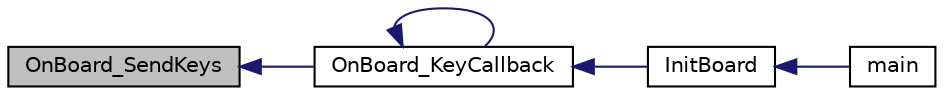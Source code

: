 digraph "OnBoard_SendKeys"
{
  edge [fontname="Helvetica",fontsize="10",labelfontname="Helvetica",labelfontsize="10"];
  node [fontname="Helvetica",fontsize="10",shape=record];
  rankdir="LR";
  Node1 [label="OnBoard_SendKeys",height=0.2,width=0.4,color="black", fillcolor="grey75", style="filled" fontcolor="black"];
  Node1 -> Node2 [dir="back",color="midnightblue",fontsize="10",style="solid",fontname="Helvetica"];
  Node2 [label="OnBoard_KeyCallback",height=0.2,width=0.4,color="black", fillcolor="white", style="filled",URL="$_on_board_8h.html#a474b4acdd981cbba54bbef30e40763a9"];
  Node2 -> Node3 [dir="back",color="midnightblue",fontsize="10",style="solid",fontname="Helvetica"];
  Node3 [label="InitBoard",height=0.2,width=0.4,color="black", fillcolor="white", style="filled",URL="$_on_board_8h.html#a254d58370d6c9488ac3e497115c1c7e3"];
  Node3 -> Node4 [dir="back",color="midnightblue",fontsize="10",style="solid",fontname="Helvetica"];
  Node4 [label="main",height=0.2,width=0.4,color="black", fillcolor="white", style="filled",URL="$_b_l_e___bridge___main_8c.html#a840291bc02cba5474a4cb46a9b9566fe"];
  Node2 -> Node2 [dir="back",color="midnightblue",fontsize="10",style="solid",fontname="Helvetica"];
}
